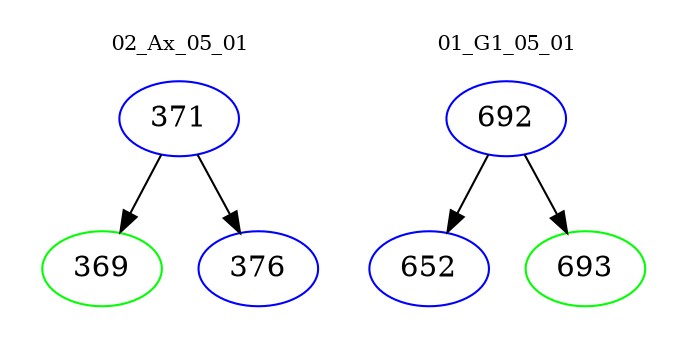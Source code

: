 digraph{
subgraph cluster_0 {
color = white
label = "02_Ax_05_01";
fontsize=10;
T0_371 [label="371", color="blue"]
T0_371 -> T0_369 [color="black"]
T0_369 [label="369", color="green"]
T0_371 -> T0_376 [color="black"]
T0_376 [label="376", color="blue"]
}
subgraph cluster_1 {
color = white
label = "01_G1_05_01";
fontsize=10;
T1_692 [label="692", color="blue"]
T1_692 -> T1_652 [color="black"]
T1_652 [label="652", color="blue"]
T1_692 -> T1_693 [color="black"]
T1_693 [label="693", color="green"]
}
}
